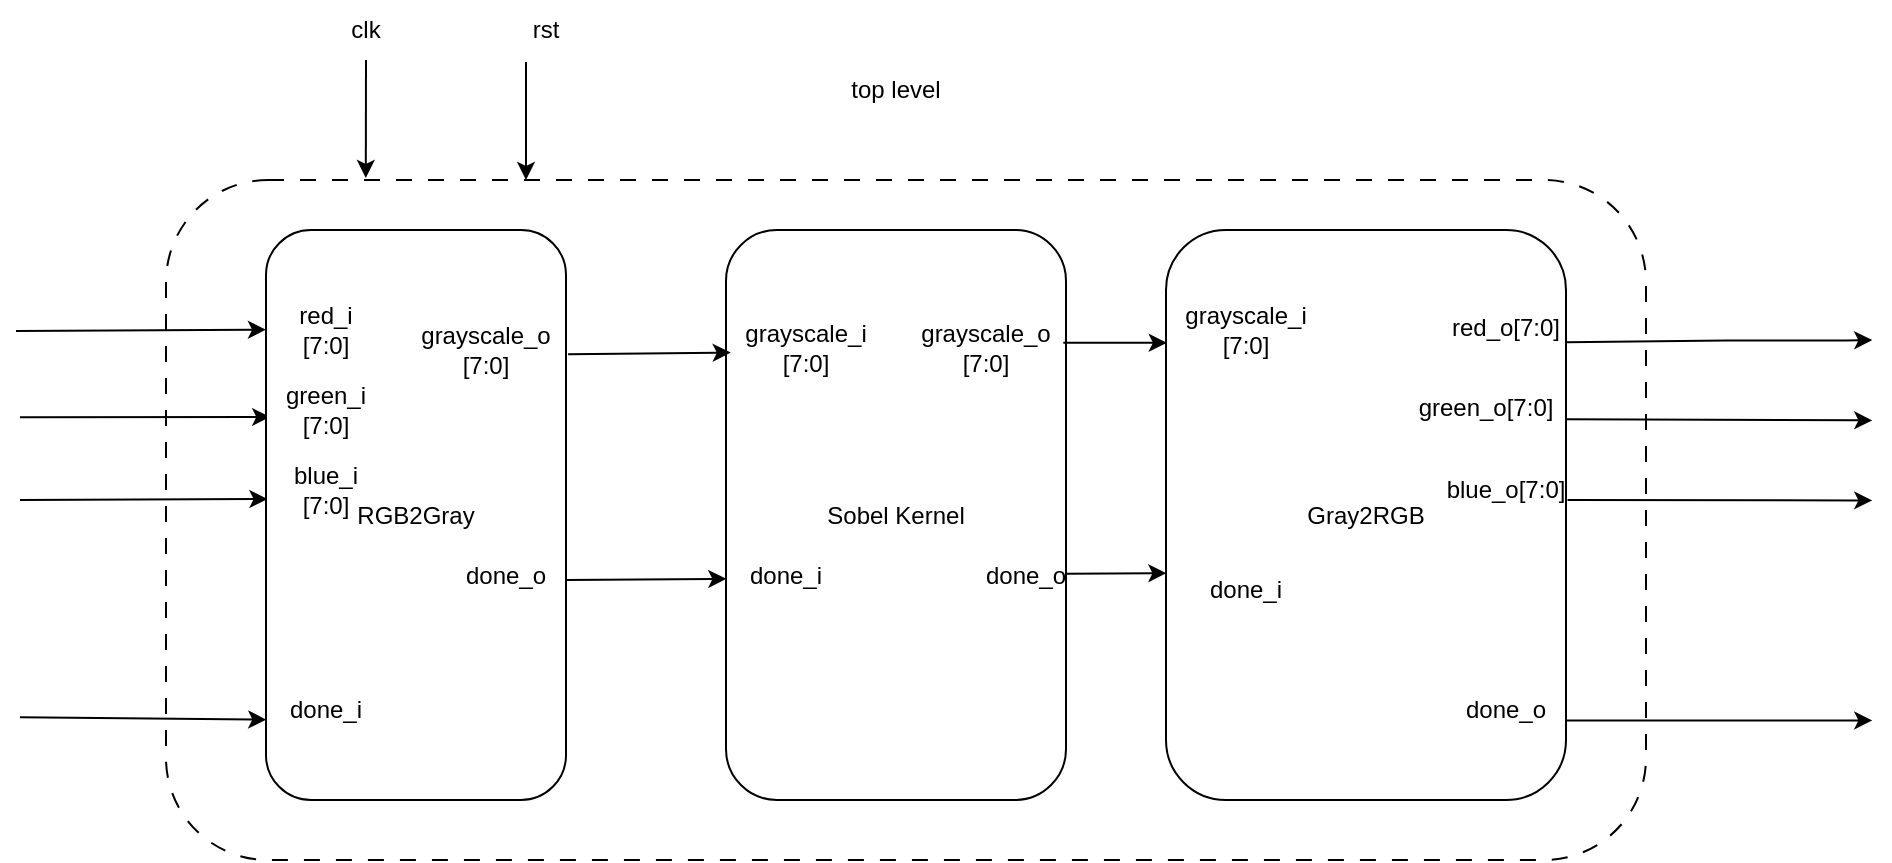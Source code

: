 <mxfile version="24.8.6">
  <diagram name="Page-1" id="JHipdNRiWrdHh6oelvo2">
    <mxGraphModel dx="2284" dy="746" grid="1" gridSize="10" guides="1" tooltips="1" connect="1" arrows="1" fold="1" page="1" pageScale="1" pageWidth="850" pageHeight="1100" math="0" shadow="0">
      <root>
        <mxCell id="0" />
        <mxCell id="1" parent="0" />
        <mxCell id="qqCaKBgTSvn0yb9oFj8B-1" value="" style="rounded=1;whiteSpace=wrap;html=1;dashed=1;dashPattern=8 8;" parent="1" vertex="1">
          <mxGeometry x="60" y="290" width="740" height="340" as="geometry" />
        </mxCell>
        <mxCell id="qqCaKBgTSvn0yb9oFj8B-2" value="top level" style="text;html=1;align=center;verticalAlign=middle;whiteSpace=wrap;rounded=0;" parent="1" vertex="1">
          <mxGeometry x="395" y="230" width="60" height="30" as="geometry" />
        </mxCell>
        <mxCell id="qqCaKBgTSvn0yb9oFj8B-5" value="" style="endArrow=classic;html=1;rounded=0;entryX=0.014;entryY=0.328;entryDx=0;entryDy=0;entryPerimeter=0;" parent="1" target="qqCaKBgTSvn0yb9oFj8B-25" edge="1">
          <mxGeometry width="50" height="50" relative="1" as="geometry">
            <mxPoint x="-13" y="408.66" as="sourcePoint" />
            <mxPoint x="170" y="408.66" as="targetPoint" />
          </mxGeometry>
        </mxCell>
        <mxCell id="qqCaKBgTSvn0yb9oFj8B-6" value="" style="endArrow=classic;html=1;rounded=0;entryX=0.005;entryY=0.472;entryDx=0;entryDy=0;entryPerimeter=0;" parent="1" target="qqCaKBgTSvn0yb9oFj8B-25" edge="1">
          <mxGeometry width="50" height="50" relative="1" as="geometry">
            <mxPoint x="-13" y="450" as="sourcePoint" />
            <mxPoint x="170" y="448.66" as="targetPoint" />
          </mxGeometry>
        </mxCell>
        <mxCell id="qqCaKBgTSvn0yb9oFj8B-7" value="" style="endArrow=classic;html=1;rounded=0;entryX=0.001;entryY=0.859;entryDx=0;entryDy=0;entryPerimeter=0;" parent="1" target="qqCaKBgTSvn0yb9oFj8B-25" edge="1">
          <mxGeometry width="50" height="50" relative="1" as="geometry">
            <mxPoint x="-13" y="558.66" as="sourcePoint" />
            <mxPoint x="170" y="558.66" as="targetPoint" />
          </mxGeometry>
        </mxCell>
        <mxCell id="qqCaKBgTSvn0yb9oFj8B-17" value="" style="endArrow=classic;html=1;rounded=0;entryX=0.007;entryY=0.21;entryDx=0;entryDy=0;entryPerimeter=0;exitX=1;exitY=0.75;exitDx=0;exitDy=0;" parent="1" source="qqCaKBgTSvn0yb9oFj8B-21" edge="1">
          <mxGeometry width="50" height="50" relative="1" as="geometry">
            <mxPoint x="730" y="370.2" as="sourcePoint" />
            <mxPoint x="913.15" y="370.0" as="targetPoint" />
            <Array as="points">
              <mxPoint x="840" y="370.2" />
              <mxPoint x="860" y="370.2" />
              <mxPoint x="900" y="370.2" />
            </Array>
          </mxGeometry>
        </mxCell>
        <mxCell id="qqCaKBgTSvn0yb9oFj8B-18" value="" style="endArrow=classic;html=1;rounded=0;entryX=0.007;entryY=0.21;entryDx=0;entryDy=0;entryPerimeter=0;exitX=1;exitY=0.332;exitDx=0;exitDy=0;exitPerimeter=0;" parent="1" source="qqCaKBgTSvn0yb9oFj8B-27" edge="1">
          <mxGeometry width="50" height="50" relative="1" as="geometry">
            <mxPoint x="730.15" y="410.2" as="sourcePoint" />
            <mxPoint x="913.15" y="410.2" as="targetPoint" />
          </mxGeometry>
        </mxCell>
        <mxCell id="qqCaKBgTSvn0yb9oFj8B-19" value="" style="endArrow=classic;html=1;rounded=0;entryX=0.007;entryY=0.21;entryDx=0;entryDy=0;entryPerimeter=0;exitX=1.013;exitY=0.667;exitDx=0;exitDy=0;exitPerimeter=0;" parent="1" source="qqCaKBgTSvn0yb9oFj8B-23" edge="1">
          <mxGeometry width="50" height="50" relative="1" as="geometry">
            <mxPoint x="730.15" y="450.2" as="sourcePoint" />
            <mxPoint x="913.15" y="450.2" as="targetPoint" />
          </mxGeometry>
        </mxCell>
        <mxCell id="qqCaKBgTSvn0yb9oFj8B-20" value="" style="endArrow=classic;html=1;rounded=0;entryX=0.007;entryY=0.21;entryDx=0;entryDy=0;entryPerimeter=0;" parent="1" edge="1">
          <mxGeometry width="50" height="50" relative="1" as="geometry">
            <mxPoint x="730.15" y="560.2" as="sourcePoint" />
            <mxPoint x="913.15" y="560.2" as="targetPoint" />
          </mxGeometry>
        </mxCell>
        <mxCell id="qqCaKBgTSvn0yb9oFj8B-25" value="RGB2Gray" style="rounded=1;whiteSpace=wrap;html=1;" parent="1" vertex="1">
          <mxGeometry x="110" y="315" width="150" height="285" as="geometry" />
        </mxCell>
        <mxCell id="qqCaKBgTSvn0yb9oFj8B-27" value="Gray2RGB" style="rounded=1;whiteSpace=wrap;html=1;" parent="1" vertex="1">
          <mxGeometry x="560" y="315" width="200" height="285" as="geometry" />
        </mxCell>
        <mxCell id="qqCaKBgTSvn0yb9oFj8B-26" value="Sobel Kernel" style="rounded=1;whiteSpace=wrap;html=1;" parent="1" vertex="1">
          <mxGeometry x="340" y="315" width="170" height="285" as="geometry" />
        </mxCell>
        <mxCell id="qqCaKBgTSvn0yb9oFj8B-28" value="" style="endArrow=classic;html=1;rounded=0;entryX=0.014;entryY=0.215;entryDx=0;entryDy=0;entryPerimeter=0;exitX=1.007;exitY=0.218;exitDx=0;exitDy=0;exitPerimeter=0;" parent="1" source="qqCaKBgTSvn0yb9oFj8B-25" target="qqCaKBgTSvn0yb9oFj8B-26" edge="1">
          <mxGeometry width="50" height="50" relative="1" as="geometry">
            <mxPoint x="360" y="260" as="sourcePoint" />
            <mxPoint x="410" y="210" as="targetPoint" />
          </mxGeometry>
        </mxCell>
        <mxCell id="qqCaKBgTSvn0yb9oFj8B-30" value="grayscale_o [7:0]" style="text;html=1;align=center;verticalAlign=middle;whiteSpace=wrap;rounded=0;" parent="1" vertex="1">
          <mxGeometry x="190" y="360.2" width="60" height="30" as="geometry" />
        </mxCell>
        <mxCell id="qqCaKBgTSvn0yb9oFj8B-31" value="" style="endArrow=classic;html=1;rounded=0;exitX=1;exitY=0.614;exitDx=0;exitDy=0;exitPerimeter=0;entryX=0.001;entryY=0.612;entryDx=0;entryDy=0;entryPerimeter=0;" parent="1" source="qqCaKBgTSvn0yb9oFj8B-25" target="qqCaKBgTSvn0yb9oFj8B-26" edge="1">
          <mxGeometry width="50" height="50" relative="1" as="geometry">
            <mxPoint x="299" y="471" as="sourcePoint" />
            <mxPoint x="399" y="470" as="targetPoint" />
          </mxGeometry>
        </mxCell>
        <mxCell id="qqCaKBgTSvn0yb9oFj8B-32" value="done_o" style="text;html=1;align=center;verticalAlign=middle;whiteSpace=wrap;rounded=0;" parent="1" vertex="1">
          <mxGeometry x="200" y="472.5" width="60" height="30" as="geometry" />
        </mxCell>
        <mxCell id="qqCaKBgTSvn0yb9oFj8B-33" value="" style="endArrow=classic;html=1;rounded=0;entryX=0.002;entryY=0.198;entryDx=0;entryDy=0;entryPerimeter=0;exitX=0.992;exitY=0.198;exitDx=0;exitDy=0;exitPerimeter=0;" parent="1" source="qqCaKBgTSvn0yb9oFj8B-26" target="qqCaKBgTSvn0yb9oFj8B-27" edge="1">
          <mxGeometry width="50" height="50" relative="1" as="geometry">
            <mxPoint x="530" y="400" as="sourcePoint" />
            <mxPoint x="580" y="350" as="targetPoint" />
          </mxGeometry>
        </mxCell>
        <mxCell id="qqCaKBgTSvn0yb9oFj8B-34" value="grayscale_o [7:0]" style="text;html=1;align=center;verticalAlign=middle;whiteSpace=wrap;rounded=0;" parent="1" vertex="1">
          <mxGeometry x="440" y="358.66" width="60" height="30" as="geometry" />
        </mxCell>
        <mxCell id="qqCaKBgTSvn0yb9oFj8B-36" value="" style="endArrow=classic;html=1;rounded=0;exitX=1.002;exitY=0.603;exitDx=0;exitDy=0;exitPerimeter=0;entryX=0.001;entryY=0.602;entryDx=0;entryDy=0;entryPerimeter=0;" parent="1" source="qqCaKBgTSvn0yb9oFj8B-26" target="qqCaKBgTSvn0yb9oFj8B-27" edge="1">
          <mxGeometry width="50" height="50" relative="1" as="geometry">
            <mxPoint x="520" y="472.5" as="sourcePoint" />
            <mxPoint x="602" y="470" as="targetPoint" />
          </mxGeometry>
        </mxCell>
        <mxCell id="qqCaKBgTSvn0yb9oFj8B-37" value="done_o" style="text;html=1;align=center;verticalAlign=middle;whiteSpace=wrap;rounded=0;" parent="1" vertex="1">
          <mxGeometry x="460" y="472.5" width="60" height="30" as="geometry" />
        </mxCell>
        <mxCell id="PqgWc7UtOGXzDPrVQXxc-1" value="red_i &lt;br&gt;[7:0]" style="text;html=1;align=center;verticalAlign=middle;whiteSpace=wrap;rounded=0;" parent="1" vertex="1">
          <mxGeometry x="110" y="350.2" width="60" height="30" as="geometry" />
        </mxCell>
        <mxCell id="PqgWc7UtOGXzDPrVQXxc-3" value="green_i [7:0]" style="text;html=1;align=center;verticalAlign=middle;whiteSpace=wrap;rounded=0;" parent="1" vertex="1">
          <mxGeometry x="110" y="390.2" width="60" height="30" as="geometry" />
        </mxCell>
        <mxCell id="PqgWc7UtOGXzDPrVQXxc-4" value="blue_i [7:0]" style="text;html=1;align=center;verticalAlign=middle;whiteSpace=wrap;rounded=0;" parent="1" vertex="1">
          <mxGeometry x="110" y="430" width="60" height="30" as="geometry" />
        </mxCell>
        <mxCell id="PqgWc7UtOGXzDPrVQXxc-5" value="" style="endArrow=classic;html=1;rounded=0;entryX=0.014;entryY=0.328;entryDx=0;entryDy=0;entryPerimeter=0;" parent="1" edge="1">
          <mxGeometry width="50" height="50" relative="1" as="geometry">
            <mxPoint x="-15" y="365.52" as="sourcePoint" />
            <mxPoint x="110" y="364.86" as="targetPoint" />
          </mxGeometry>
        </mxCell>
        <mxCell id="PqgWc7UtOGXzDPrVQXxc-6" value="done_i" style="text;html=1;align=center;verticalAlign=middle;whiteSpace=wrap;rounded=0;" parent="1" vertex="1">
          <mxGeometry x="110" y="540" width="60" height="30" as="geometry" />
        </mxCell>
        <mxCell id="PqgWc7UtOGXzDPrVQXxc-7" value="grayscale_i [7:0&lt;span style=&quot;background-color: initial;&quot;&gt;]&lt;/span&gt;" style="text;html=1;align=center;verticalAlign=middle;whiteSpace=wrap;rounded=0;" parent="1" vertex="1">
          <mxGeometry x="350" y="358.66" width="60" height="30" as="geometry" />
        </mxCell>
        <mxCell id="PqgWc7UtOGXzDPrVQXxc-8" value="done_i" style="text;html=1;align=center;verticalAlign=middle;whiteSpace=wrap;rounded=0;" parent="1" vertex="1">
          <mxGeometry x="340" y="472.5" width="60" height="30" as="geometry" />
        </mxCell>
        <mxCell id="PqgWc7UtOGXzDPrVQXxc-9" value="grayscale_i [7:0]" style="text;html=1;align=center;verticalAlign=middle;whiteSpace=wrap;rounded=0;" parent="1" vertex="1">
          <mxGeometry x="570" y="350.2" width="60" height="30" as="geometry" />
        </mxCell>
        <mxCell id="PqgWc7UtOGXzDPrVQXxc-10" value="done_i" style="text;html=1;align=center;verticalAlign=middle;whiteSpace=wrap;rounded=0;" parent="1" vertex="1">
          <mxGeometry x="570" y="480" width="60" height="30" as="geometry" />
        </mxCell>
        <mxCell id="qqCaKBgTSvn0yb9oFj8B-24" value="done_o" style="text;html=1;align=center;verticalAlign=middle;whiteSpace=wrap;rounded=0;" parent="1" vertex="1">
          <mxGeometry x="700" y="540" width="60" height="30" as="geometry" />
        </mxCell>
        <mxCell id="qqCaKBgTSvn0yb9oFj8B-23" value="blue_o[7:0]" style="text;html=1;align=center;verticalAlign=middle;whiteSpace=wrap;rounded=0;" parent="1" vertex="1">
          <mxGeometry x="700" y="430.0" width="60" height="30" as="geometry" />
        </mxCell>
        <mxCell id="qqCaKBgTSvn0yb9oFj8B-22" value="green_o[7:0]" style="text;html=1;align=center;verticalAlign=middle;whiteSpace=wrap;rounded=0;" parent="1" vertex="1">
          <mxGeometry x="690" y="388.66" width="60" height="30" as="geometry" />
        </mxCell>
        <mxCell id="qqCaKBgTSvn0yb9oFj8B-21" value="red_o[7:0]" style="text;html=1;align=center;verticalAlign=middle;whiteSpace=wrap;rounded=0;" parent="1" vertex="1">
          <mxGeometry x="700" y="348.66" width="60" height="30" as="geometry" />
        </mxCell>
        <mxCell id="PqgWc7UtOGXzDPrVQXxc-11" value="" style="endArrow=classic;html=1;rounded=0;entryX=0.135;entryY=-0.003;entryDx=0;entryDy=0;entryPerimeter=0;" parent="1" target="qqCaKBgTSvn0yb9oFj8B-1" edge="1">
          <mxGeometry width="50" height="50" relative="1" as="geometry">
            <mxPoint x="160" y="230" as="sourcePoint" />
            <mxPoint x="210" y="180" as="targetPoint" />
          </mxGeometry>
        </mxCell>
        <mxCell id="PqgWc7UtOGXzDPrVQXxc-12" value="" style="endArrow=classic;html=1;rounded=0;entryX=0.135;entryY=-0.003;entryDx=0;entryDy=0;entryPerimeter=0;" parent="1" edge="1">
          <mxGeometry width="50" height="50" relative="1" as="geometry">
            <mxPoint x="240" y="231" as="sourcePoint" />
            <mxPoint x="240" y="290" as="targetPoint" />
          </mxGeometry>
        </mxCell>
        <mxCell id="PqgWc7UtOGXzDPrVQXxc-13" value="clk" style="text;html=1;align=center;verticalAlign=middle;whiteSpace=wrap;rounded=0;" parent="1" vertex="1">
          <mxGeometry x="130" y="200" width="60" height="30" as="geometry" />
        </mxCell>
        <mxCell id="PqgWc7UtOGXzDPrVQXxc-15" value="rst" style="text;html=1;align=center;verticalAlign=middle;whiteSpace=wrap;rounded=0;" parent="1" vertex="1">
          <mxGeometry x="220" y="200" width="60" height="30" as="geometry" />
        </mxCell>
      </root>
    </mxGraphModel>
  </diagram>
</mxfile>
